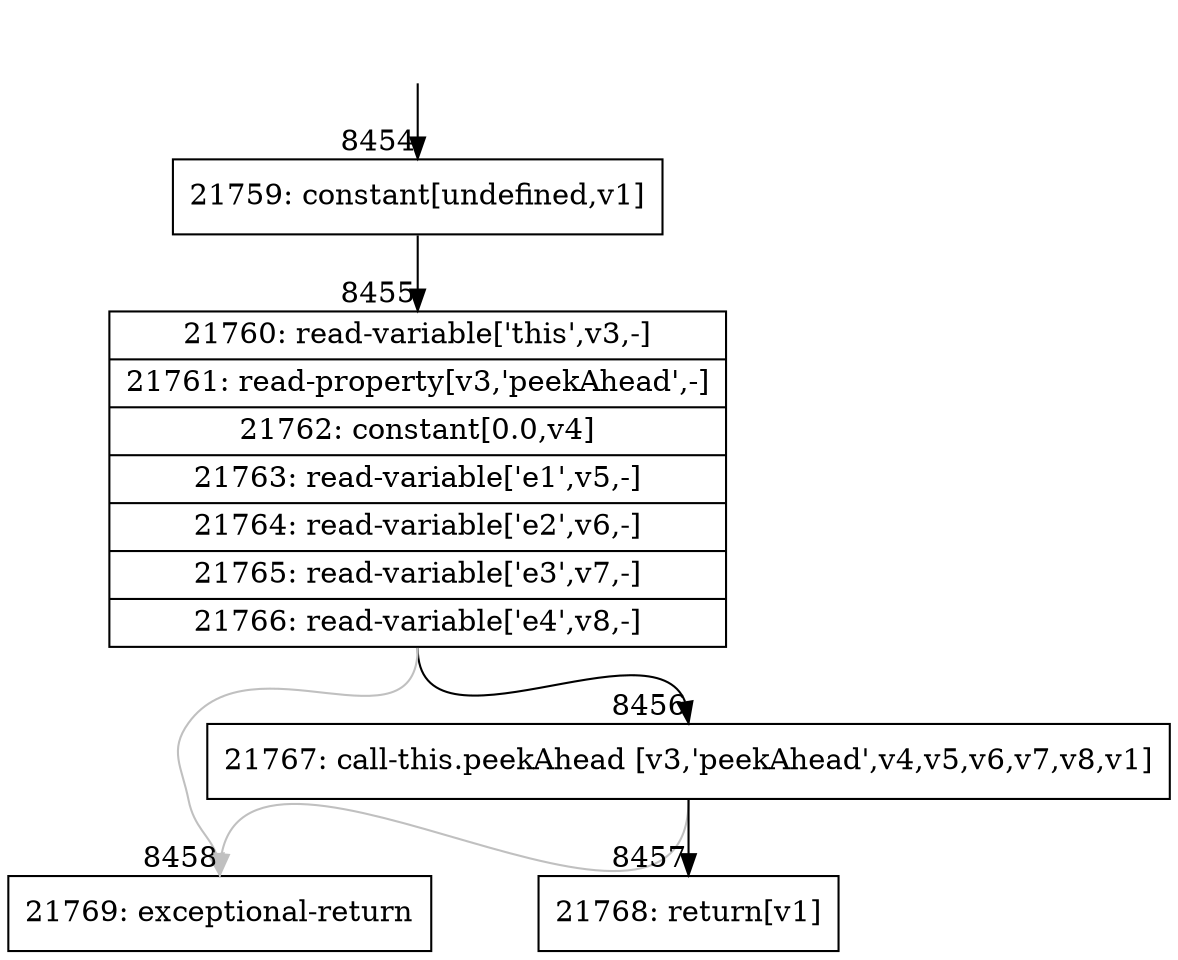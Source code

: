 digraph {
rankdir="TD"
BB_entry621[shape=none,label=""];
BB_entry621 -> BB8454 [tailport=s, headport=n, headlabel="    8454"]
BB8454 [shape=record label="{21759: constant[undefined,v1]}" ] 
BB8454 -> BB8455 [tailport=s, headport=n, headlabel="      8455"]
BB8455 [shape=record label="{21760: read-variable['this',v3,-]|21761: read-property[v3,'peekAhead',-]|21762: constant[0.0,v4]|21763: read-variable['e1',v5,-]|21764: read-variable['e2',v6,-]|21765: read-variable['e3',v7,-]|21766: read-variable['e4',v8,-]}" ] 
BB8455 -> BB8456 [tailport=s, headport=n, headlabel="      8456"]
BB8455 -> BB8458 [tailport=s, headport=n, color=gray, headlabel="      8458"]
BB8456 [shape=record label="{21767: call-this.peekAhead [v3,'peekAhead',v4,v5,v6,v7,v8,v1]}" ] 
BB8456 -> BB8457 [tailport=s, headport=n, headlabel="      8457"]
BB8456 -> BB8458 [tailport=s, headport=n, color=gray]
BB8457 [shape=record label="{21768: return[v1]}" ] 
BB8458 [shape=record label="{21769: exceptional-return}" ] 
//#$~ 12908
}
